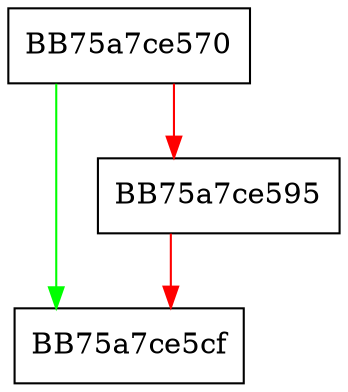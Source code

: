 digraph copy_boost_exception {
  node [shape="box"];
  graph [splines=ortho];
  BB75a7ce570 -> BB75a7ce5cf [color="green"];
  BB75a7ce570 -> BB75a7ce595 [color="red"];
  BB75a7ce595 -> BB75a7ce5cf [color="red"];
}
